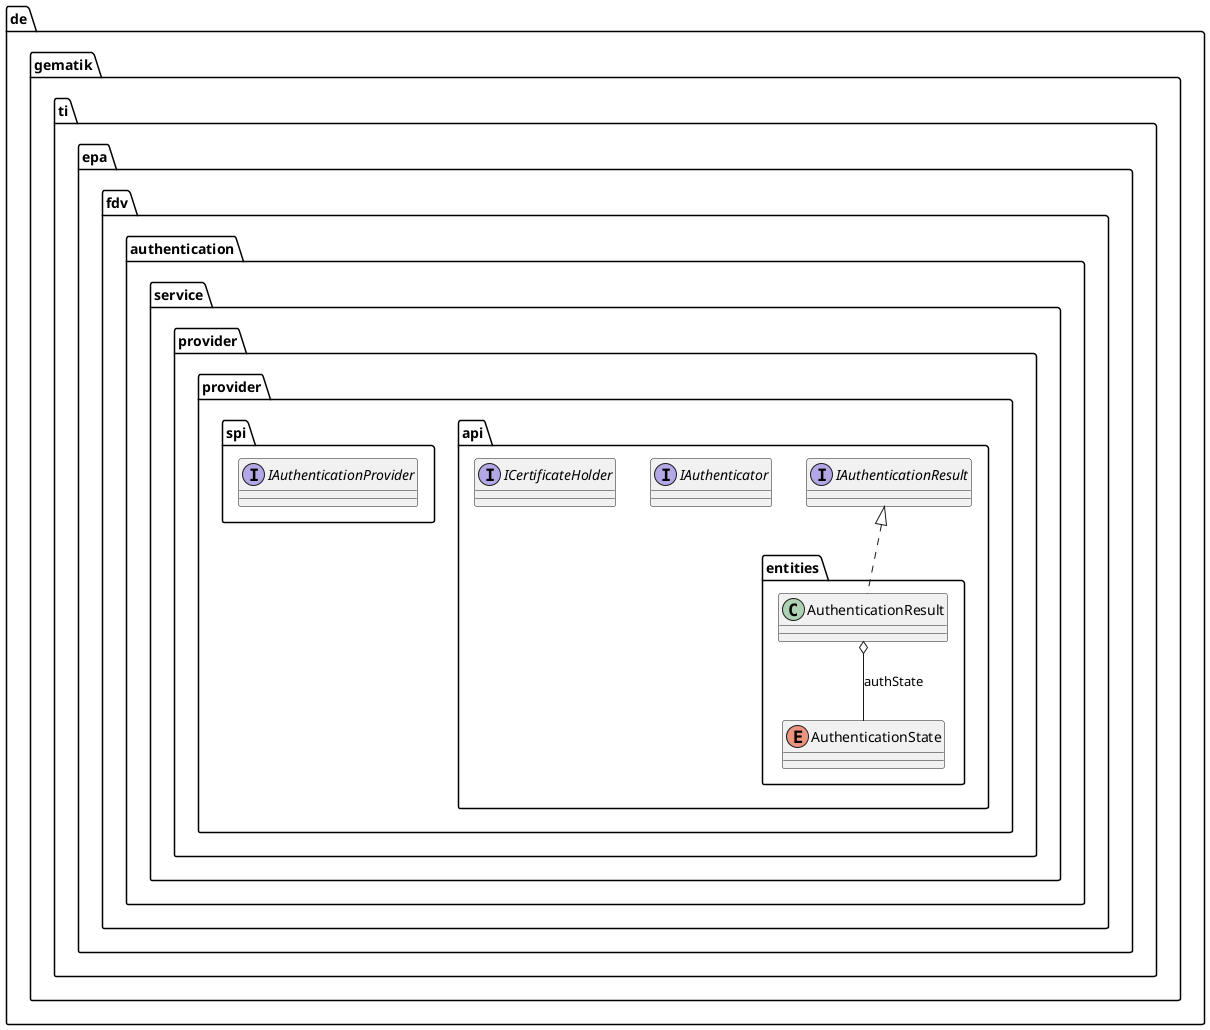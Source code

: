 @startuml


  namespace de.gematik.ti.epa.fdv.authentication.service.provider.provider.api {
    interface de.gematik.ti.epa.fdv.authentication.service.provider.provider.api.IAuthenticationResult {
    }
  }
  

  namespace de.gematik.ti.epa.fdv.authentication.service.provider.provider.api {
    interface de.gematik.ti.epa.fdv.authentication.service.provider.provider.api.IAuthenticator {
    }
  }
  

  namespace de.gematik.ti.epa.fdv.authentication.service.provider.provider.api {
    interface de.gematik.ti.epa.fdv.authentication.service.provider.provider.api.ICertificateHolder {
    }
  }
  

  namespace de.gematik.ti.epa.fdv.authentication.service.provider.provider.api {
    namespace entities {
      class de.gematik.ti.epa.fdv.authentication.service.provider.provider.api.entities.AuthenticationResult {
      }
    }
  }
  

  namespace de.gematik.ti.epa.fdv.authentication.service.provider.provider.api {
    namespace entities {
      enum AuthenticationState {
      }
    }
  }
  

  namespace de.gematik.ti.epa.fdv.authentication.service.provider.provider.spi {
    interface de.gematik.ti.epa.fdv.authentication.service.provider.provider.spi.IAuthenticationProvider {
    }
  }
  

  de.gematik.ti.epa.fdv.authentication.service.provider.provider.api.entities.AuthenticationResult .up.|> de.gematik.ti.epa.fdv.authentication.service.provider.provider.api.IAuthenticationResult
  de.gematik.ti.epa.fdv.authentication.service.provider.provider.api.entities.AuthenticationResult o-- de.gematik.ti.epa.fdv.authentication.service.provider.provider.api.entities.AuthenticationState : authState


@enduml
